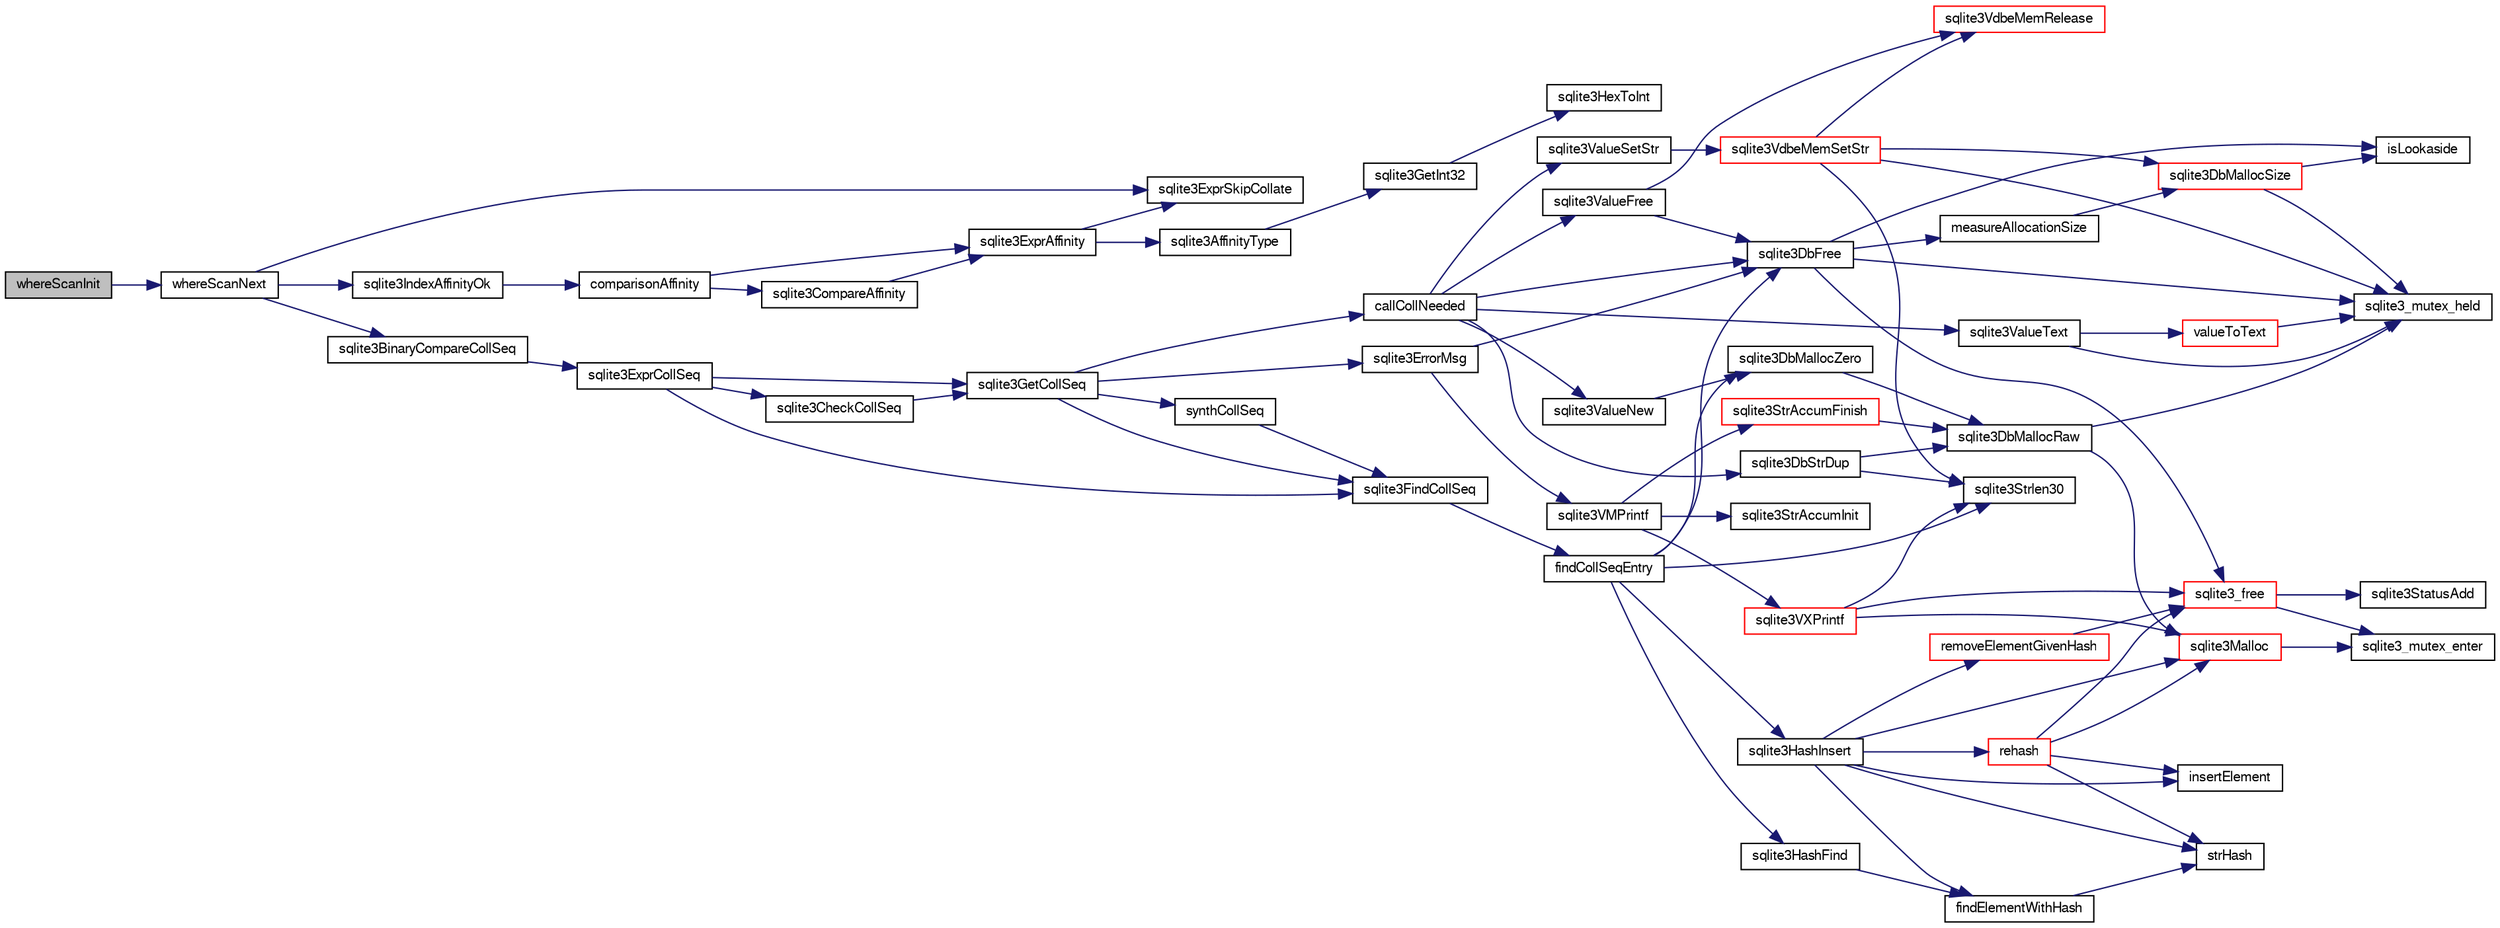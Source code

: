 digraph "whereScanInit"
{
  edge [fontname="FreeSans",fontsize="10",labelfontname="FreeSans",labelfontsize="10"];
  node [fontname="FreeSans",fontsize="10",shape=record];
  rankdir="LR";
  Node920080 [label="whereScanInit",height=0.2,width=0.4,color="black", fillcolor="grey75", style="filled", fontcolor="black"];
  Node920080 -> Node920081 [color="midnightblue",fontsize="10",style="solid",fontname="FreeSans"];
  Node920081 [label="whereScanNext",height=0.2,width=0.4,color="black", fillcolor="white", style="filled",URL="$sqlite3_8c.html#a9e9c2943f8e78b0d225912d165bdaee2"];
  Node920081 -> Node920082 [color="midnightblue",fontsize="10",style="solid",fontname="FreeSans"];
  Node920082 [label="sqlite3ExprSkipCollate",height=0.2,width=0.4,color="black", fillcolor="white", style="filled",URL="$sqlite3_8c.html#a91b59896d4e3534de7c33940dca8537c"];
  Node920081 -> Node920083 [color="midnightblue",fontsize="10",style="solid",fontname="FreeSans"];
  Node920083 [label="sqlite3IndexAffinityOk",height=0.2,width=0.4,color="black", fillcolor="white", style="filled",URL="$sqlite3_8c.html#a9d43a9db81f31f7473f7ca11fd823900"];
  Node920083 -> Node920084 [color="midnightblue",fontsize="10",style="solid",fontname="FreeSans"];
  Node920084 [label="comparisonAffinity",height=0.2,width=0.4,color="black", fillcolor="white", style="filled",URL="$sqlite3_8c.html#a288a61b5d72d6974ed9b0bb4f57f45ac"];
  Node920084 -> Node920085 [color="midnightblue",fontsize="10",style="solid",fontname="FreeSans"];
  Node920085 [label="sqlite3ExprAffinity",height=0.2,width=0.4,color="black", fillcolor="white", style="filled",URL="$sqlite3_8c.html#aca6a667380b05650f917422118d8b7d3"];
  Node920085 -> Node920082 [color="midnightblue",fontsize="10",style="solid",fontname="FreeSans"];
  Node920085 -> Node920086 [color="midnightblue",fontsize="10",style="solid",fontname="FreeSans"];
  Node920086 [label="sqlite3AffinityType",height=0.2,width=0.4,color="black", fillcolor="white", style="filled",URL="$sqlite3_8c.html#ad3b6641027549ec6634f6239256676bd"];
  Node920086 -> Node920087 [color="midnightblue",fontsize="10",style="solid",fontname="FreeSans"];
  Node920087 [label="sqlite3GetInt32",height=0.2,width=0.4,color="black", fillcolor="white", style="filled",URL="$sqlite3_8c.html#a5f876209b4343549fc9224cd11c70928"];
  Node920087 -> Node920088 [color="midnightblue",fontsize="10",style="solid",fontname="FreeSans"];
  Node920088 [label="sqlite3HexToInt",height=0.2,width=0.4,color="black", fillcolor="white", style="filled",URL="$sqlite3_8c.html#ae3802c77b18399c03c8c9f973ff47239"];
  Node920084 -> Node920089 [color="midnightblue",fontsize="10",style="solid",fontname="FreeSans"];
  Node920089 [label="sqlite3CompareAffinity",height=0.2,width=0.4,color="black", fillcolor="white", style="filled",URL="$sqlite3_8c.html#a4bd560a9a6a8d11bec0a070a46eb38fa"];
  Node920089 -> Node920085 [color="midnightblue",fontsize="10",style="solid",fontname="FreeSans"];
  Node920081 -> Node920090 [color="midnightblue",fontsize="10",style="solid",fontname="FreeSans"];
  Node920090 [label="sqlite3BinaryCompareCollSeq",height=0.2,width=0.4,color="black", fillcolor="white", style="filled",URL="$sqlite3_8c.html#ad736cef22bdf857cc89b9411ffca6af6"];
  Node920090 -> Node920091 [color="midnightblue",fontsize="10",style="solid",fontname="FreeSans"];
  Node920091 [label="sqlite3ExprCollSeq",height=0.2,width=0.4,color="black", fillcolor="white", style="filled",URL="$sqlite3_8c.html#af36e271ed5ce13d4f2d088a766529574"];
  Node920091 -> Node920092 [color="midnightblue",fontsize="10",style="solid",fontname="FreeSans"];
  Node920092 [label="sqlite3GetCollSeq",height=0.2,width=0.4,color="black", fillcolor="white", style="filled",URL="$sqlite3_8c.html#a4ed2e10e20f9616894d068c6c73c3134"];
  Node920092 -> Node920093 [color="midnightblue",fontsize="10",style="solid",fontname="FreeSans"];
  Node920093 [label="sqlite3FindCollSeq",height=0.2,width=0.4,color="black", fillcolor="white", style="filled",URL="$sqlite3_8c.html#ac4f91d39f24a6435de12698fdb16bc14"];
  Node920093 -> Node920094 [color="midnightblue",fontsize="10",style="solid",fontname="FreeSans"];
  Node920094 [label="findCollSeqEntry",height=0.2,width=0.4,color="black", fillcolor="white", style="filled",URL="$sqlite3_8c.html#aaf9ae07c81dca508e137b5880e94aa98"];
  Node920094 -> Node920095 [color="midnightblue",fontsize="10",style="solid",fontname="FreeSans"];
  Node920095 [label="sqlite3HashFind",height=0.2,width=0.4,color="black", fillcolor="white", style="filled",URL="$sqlite3_8c.html#a8ca124229470a66b4c9c141ded48e2aa"];
  Node920095 -> Node920096 [color="midnightblue",fontsize="10",style="solid",fontname="FreeSans"];
  Node920096 [label="findElementWithHash",height=0.2,width=0.4,color="black", fillcolor="white", style="filled",URL="$sqlite3_8c.html#a75c0f574fa5d51702434c6e980d57d7f"];
  Node920096 -> Node920097 [color="midnightblue",fontsize="10",style="solid",fontname="FreeSans"];
  Node920097 [label="strHash",height=0.2,width=0.4,color="black", fillcolor="white", style="filled",URL="$sqlite3_8c.html#ad7193605dadc27cf291d54e15bdd011d"];
  Node920094 -> Node920098 [color="midnightblue",fontsize="10",style="solid",fontname="FreeSans"];
  Node920098 [label="sqlite3Strlen30",height=0.2,width=0.4,color="black", fillcolor="white", style="filled",URL="$sqlite3_8c.html#a3dcd80ba41f1a308193dee74857b62a7"];
  Node920094 -> Node920099 [color="midnightblue",fontsize="10",style="solid",fontname="FreeSans"];
  Node920099 [label="sqlite3DbMallocZero",height=0.2,width=0.4,color="black", fillcolor="white", style="filled",URL="$sqlite3_8c.html#a49cfebac9d6067a03442c92af73f33e4"];
  Node920099 -> Node920100 [color="midnightblue",fontsize="10",style="solid",fontname="FreeSans"];
  Node920100 [label="sqlite3DbMallocRaw",height=0.2,width=0.4,color="black", fillcolor="white", style="filled",URL="$sqlite3_8c.html#abbe8be0cf7175e11ddc3e2218fad924e"];
  Node920100 -> Node920101 [color="midnightblue",fontsize="10",style="solid",fontname="FreeSans"];
  Node920101 [label="sqlite3_mutex_held",height=0.2,width=0.4,color="black", fillcolor="white", style="filled",URL="$sqlite3_8c.html#acf77da68932b6bc163c5e68547ecc3e7"];
  Node920100 -> Node920102 [color="midnightblue",fontsize="10",style="solid",fontname="FreeSans"];
  Node920102 [label="sqlite3Malloc",height=0.2,width=0.4,color="red", fillcolor="white", style="filled",URL="$sqlite3_8c.html#a361a2eaa846b1885f123abe46f5d8b2b"];
  Node920102 -> Node920103 [color="midnightblue",fontsize="10",style="solid",fontname="FreeSans"];
  Node920103 [label="sqlite3_mutex_enter",height=0.2,width=0.4,color="black", fillcolor="white", style="filled",URL="$sqlite3_8c.html#a1c12cde690bd89f104de5cbad12a6bf5"];
  Node920094 -> Node920112 [color="midnightblue",fontsize="10",style="solid",fontname="FreeSans"];
  Node920112 [label="sqlite3HashInsert",height=0.2,width=0.4,color="black", fillcolor="white", style="filled",URL="$sqlite3_8c.html#aebbc6c13b3c139d5f3463938f441da3d"];
  Node920112 -> Node920096 [color="midnightblue",fontsize="10",style="solid",fontname="FreeSans"];
  Node920112 -> Node920113 [color="midnightblue",fontsize="10",style="solid",fontname="FreeSans"];
  Node920113 [label="removeElementGivenHash",height=0.2,width=0.4,color="red", fillcolor="white", style="filled",URL="$sqlite3_8c.html#a97ff4ac3846af0f8caf5426adfa2808a"];
  Node920113 -> Node920114 [color="midnightblue",fontsize="10",style="solid",fontname="FreeSans"];
  Node920114 [label="sqlite3_free",height=0.2,width=0.4,color="red", fillcolor="white", style="filled",URL="$sqlite3_8c.html#a6552349e36a8a691af5487999ab09519"];
  Node920114 -> Node920103 [color="midnightblue",fontsize="10",style="solid",fontname="FreeSans"];
  Node920114 -> Node920111 [color="midnightblue",fontsize="10",style="solid",fontname="FreeSans"];
  Node920111 [label="sqlite3StatusAdd",height=0.2,width=0.4,color="black", fillcolor="white", style="filled",URL="$sqlite3_8c.html#afa029f93586aeab4cc85360905dae9cd"];
  Node920112 -> Node920102 [color="midnightblue",fontsize="10",style="solid",fontname="FreeSans"];
  Node920112 -> Node920116 [color="midnightblue",fontsize="10",style="solid",fontname="FreeSans"];
  Node920116 [label="rehash",height=0.2,width=0.4,color="red", fillcolor="white", style="filled",URL="$sqlite3_8c.html#a4851529638f6c7af16239ee6e2dcc628"];
  Node920116 -> Node920102 [color="midnightblue",fontsize="10",style="solid",fontname="FreeSans"];
  Node920116 -> Node920114 [color="midnightblue",fontsize="10",style="solid",fontname="FreeSans"];
  Node920116 -> Node920097 [color="midnightblue",fontsize="10",style="solid",fontname="FreeSans"];
  Node920116 -> Node920384 [color="midnightblue",fontsize="10",style="solid",fontname="FreeSans"];
  Node920384 [label="insertElement",height=0.2,width=0.4,color="black", fillcolor="white", style="filled",URL="$sqlite3_8c.html#a011f717fc5c46f03d78bf81b6714e0ee"];
  Node920112 -> Node920097 [color="midnightblue",fontsize="10",style="solid",fontname="FreeSans"];
  Node920112 -> Node920384 [color="midnightblue",fontsize="10",style="solid",fontname="FreeSans"];
  Node920094 -> Node920129 [color="midnightblue",fontsize="10",style="solid",fontname="FreeSans"];
  Node920129 [label="sqlite3DbFree",height=0.2,width=0.4,color="black", fillcolor="white", style="filled",URL="$sqlite3_8c.html#ac70ab821a6607b4a1b909582dc37a069"];
  Node920129 -> Node920101 [color="midnightblue",fontsize="10",style="solid",fontname="FreeSans"];
  Node920129 -> Node920130 [color="midnightblue",fontsize="10",style="solid",fontname="FreeSans"];
  Node920130 [label="measureAllocationSize",height=0.2,width=0.4,color="black", fillcolor="white", style="filled",URL="$sqlite3_8c.html#a45731e644a22fdb756e2b6337224217a"];
  Node920130 -> Node920131 [color="midnightblue",fontsize="10",style="solid",fontname="FreeSans"];
  Node920131 [label="sqlite3DbMallocSize",height=0.2,width=0.4,color="red", fillcolor="white", style="filled",URL="$sqlite3_8c.html#aa397e5a8a03495203a0767abf0a71f86"];
  Node920131 -> Node920101 [color="midnightblue",fontsize="10",style="solid",fontname="FreeSans"];
  Node920131 -> Node920132 [color="midnightblue",fontsize="10",style="solid",fontname="FreeSans"];
  Node920132 [label="isLookaside",height=0.2,width=0.4,color="black", fillcolor="white", style="filled",URL="$sqlite3_8c.html#a770fa05ff9717b75e16f4d968a77b897"];
  Node920129 -> Node920132 [color="midnightblue",fontsize="10",style="solid",fontname="FreeSans"];
  Node920129 -> Node920114 [color="midnightblue",fontsize="10",style="solid",fontname="FreeSans"];
  Node920092 -> Node920385 [color="midnightblue",fontsize="10",style="solid",fontname="FreeSans"];
  Node920385 [label="callCollNeeded",height=0.2,width=0.4,color="black", fillcolor="white", style="filled",URL="$sqlite3_8c.html#a4b69d70c8956d161ab4ec05d87ae1054"];
  Node920385 -> Node920386 [color="midnightblue",fontsize="10",style="solid",fontname="FreeSans"];
  Node920386 [label="sqlite3DbStrDup",height=0.2,width=0.4,color="black", fillcolor="white", style="filled",URL="$sqlite3_8c.html#a0ec4772ee6de7316ecd1e6cabb1beeef"];
  Node920386 -> Node920098 [color="midnightblue",fontsize="10",style="solid",fontname="FreeSans"];
  Node920386 -> Node920100 [color="midnightblue",fontsize="10",style="solid",fontname="FreeSans"];
  Node920385 -> Node920129 [color="midnightblue",fontsize="10",style="solid",fontname="FreeSans"];
  Node920385 -> Node920387 [color="midnightblue",fontsize="10",style="solid",fontname="FreeSans"];
  Node920387 [label="sqlite3ValueNew",height=0.2,width=0.4,color="black", fillcolor="white", style="filled",URL="$sqlite3_8c.html#ad40a378778daff2d574bec905e35828b"];
  Node920387 -> Node920099 [color="midnightblue",fontsize="10",style="solid",fontname="FreeSans"];
  Node920385 -> Node920388 [color="midnightblue",fontsize="10",style="solid",fontname="FreeSans"];
  Node920388 [label="sqlite3ValueSetStr",height=0.2,width=0.4,color="black", fillcolor="white", style="filled",URL="$sqlite3_8c.html#a1fd40749f47941ee97ff6d798e2bc67e"];
  Node920388 -> Node920221 [color="midnightblue",fontsize="10",style="solid",fontname="FreeSans"];
  Node920221 [label="sqlite3VdbeMemSetStr",height=0.2,width=0.4,color="red", fillcolor="white", style="filled",URL="$sqlite3_8c.html#a9697bec7c3b512483638ea3646191d7d"];
  Node920221 -> Node920101 [color="midnightblue",fontsize="10",style="solid",fontname="FreeSans"];
  Node920221 -> Node920098 [color="midnightblue",fontsize="10",style="solid",fontname="FreeSans"];
  Node920221 -> Node920207 [color="midnightblue",fontsize="10",style="solid",fontname="FreeSans"];
  Node920207 [label="sqlite3VdbeMemRelease",height=0.2,width=0.4,color="red", fillcolor="white", style="filled",URL="$sqlite3_8c.html#a90606361dbeba88159fd6ff03fcc10cc"];
  Node920221 -> Node920131 [color="midnightblue",fontsize="10",style="solid",fontname="FreeSans"];
  Node920385 -> Node920195 [color="midnightblue",fontsize="10",style="solid",fontname="FreeSans"];
  Node920195 [label="sqlite3ValueText",height=0.2,width=0.4,color="black", fillcolor="white", style="filled",URL="$sqlite3_8c.html#ad567a94e52d1adf81f4857fdba00a59b"];
  Node920195 -> Node920101 [color="midnightblue",fontsize="10",style="solid",fontname="FreeSans"];
  Node920195 -> Node920196 [color="midnightblue",fontsize="10",style="solid",fontname="FreeSans"];
  Node920196 [label="valueToText",height=0.2,width=0.4,color="red", fillcolor="white", style="filled",URL="$sqlite3_8c.html#abded1c4848e5c5901949c02af499044c"];
  Node920196 -> Node920101 [color="midnightblue",fontsize="10",style="solid",fontname="FreeSans"];
  Node920385 -> Node920389 [color="midnightblue",fontsize="10",style="solid",fontname="FreeSans"];
  Node920389 [label="sqlite3ValueFree",height=0.2,width=0.4,color="black", fillcolor="white", style="filled",URL="$sqlite3_8c.html#afeed84c3f344a833d15c7209265dc520"];
  Node920389 -> Node920207 [color="midnightblue",fontsize="10",style="solid",fontname="FreeSans"];
  Node920389 -> Node920129 [color="midnightblue",fontsize="10",style="solid",fontname="FreeSans"];
  Node920092 -> Node920390 [color="midnightblue",fontsize="10",style="solid",fontname="FreeSans"];
  Node920390 [label="synthCollSeq",height=0.2,width=0.4,color="black", fillcolor="white", style="filled",URL="$sqlite3_8c.html#ac89143f2b98a9efb9f18bb326e271063"];
  Node920390 -> Node920093 [color="midnightblue",fontsize="10",style="solid",fontname="FreeSans"];
  Node920092 -> Node920391 [color="midnightblue",fontsize="10",style="solid",fontname="FreeSans"];
  Node920391 [label="sqlite3ErrorMsg",height=0.2,width=0.4,color="black", fillcolor="white", style="filled",URL="$sqlite3_8c.html#aee2798e173651adae0f9c85469f3457d"];
  Node920391 -> Node920366 [color="midnightblue",fontsize="10",style="solid",fontname="FreeSans"];
  Node920366 [label="sqlite3VMPrintf",height=0.2,width=0.4,color="black", fillcolor="white", style="filled",URL="$sqlite3_8c.html#a05535d0982ef06fbc2ee8195ebbae689"];
  Node920366 -> Node920122 [color="midnightblue",fontsize="10",style="solid",fontname="FreeSans"];
  Node920122 [label="sqlite3StrAccumInit",height=0.2,width=0.4,color="black", fillcolor="white", style="filled",URL="$sqlite3_8c.html#aabf95e113b9d54d519cd15a56215f560"];
  Node920366 -> Node920123 [color="midnightblue",fontsize="10",style="solid",fontname="FreeSans"];
  Node920123 [label="sqlite3VXPrintf",height=0.2,width=0.4,color="red", fillcolor="white", style="filled",URL="$sqlite3_8c.html#a63c25806c9bd4a2b76f9a0eb232c6bde"];
  Node920123 -> Node920102 [color="midnightblue",fontsize="10",style="solid",fontname="FreeSans"];
  Node920123 -> Node920098 [color="midnightblue",fontsize="10",style="solid",fontname="FreeSans"];
  Node920123 -> Node920114 [color="midnightblue",fontsize="10",style="solid",fontname="FreeSans"];
  Node920366 -> Node920215 [color="midnightblue",fontsize="10",style="solid",fontname="FreeSans"];
  Node920215 [label="sqlite3StrAccumFinish",height=0.2,width=0.4,color="red", fillcolor="white", style="filled",URL="$sqlite3_8c.html#adb7f26b10ac1b847db6f000ef4c2e2ba"];
  Node920215 -> Node920100 [color="midnightblue",fontsize="10",style="solid",fontname="FreeSans"];
  Node920391 -> Node920129 [color="midnightblue",fontsize="10",style="solid",fontname="FreeSans"];
  Node920091 -> Node920093 [color="midnightblue",fontsize="10",style="solid",fontname="FreeSans"];
  Node920091 -> Node920392 [color="midnightblue",fontsize="10",style="solid",fontname="FreeSans"];
  Node920392 [label="sqlite3CheckCollSeq",height=0.2,width=0.4,color="black", fillcolor="white", style="filled",URL="$sqlite3_8c.html#aaf12fc8e392ea73879ac89207623d813"];
  Node920392 -> Node920092 [color="midnightblue",fontsize="10",style="solid",fontname="FreeSans"];
}
